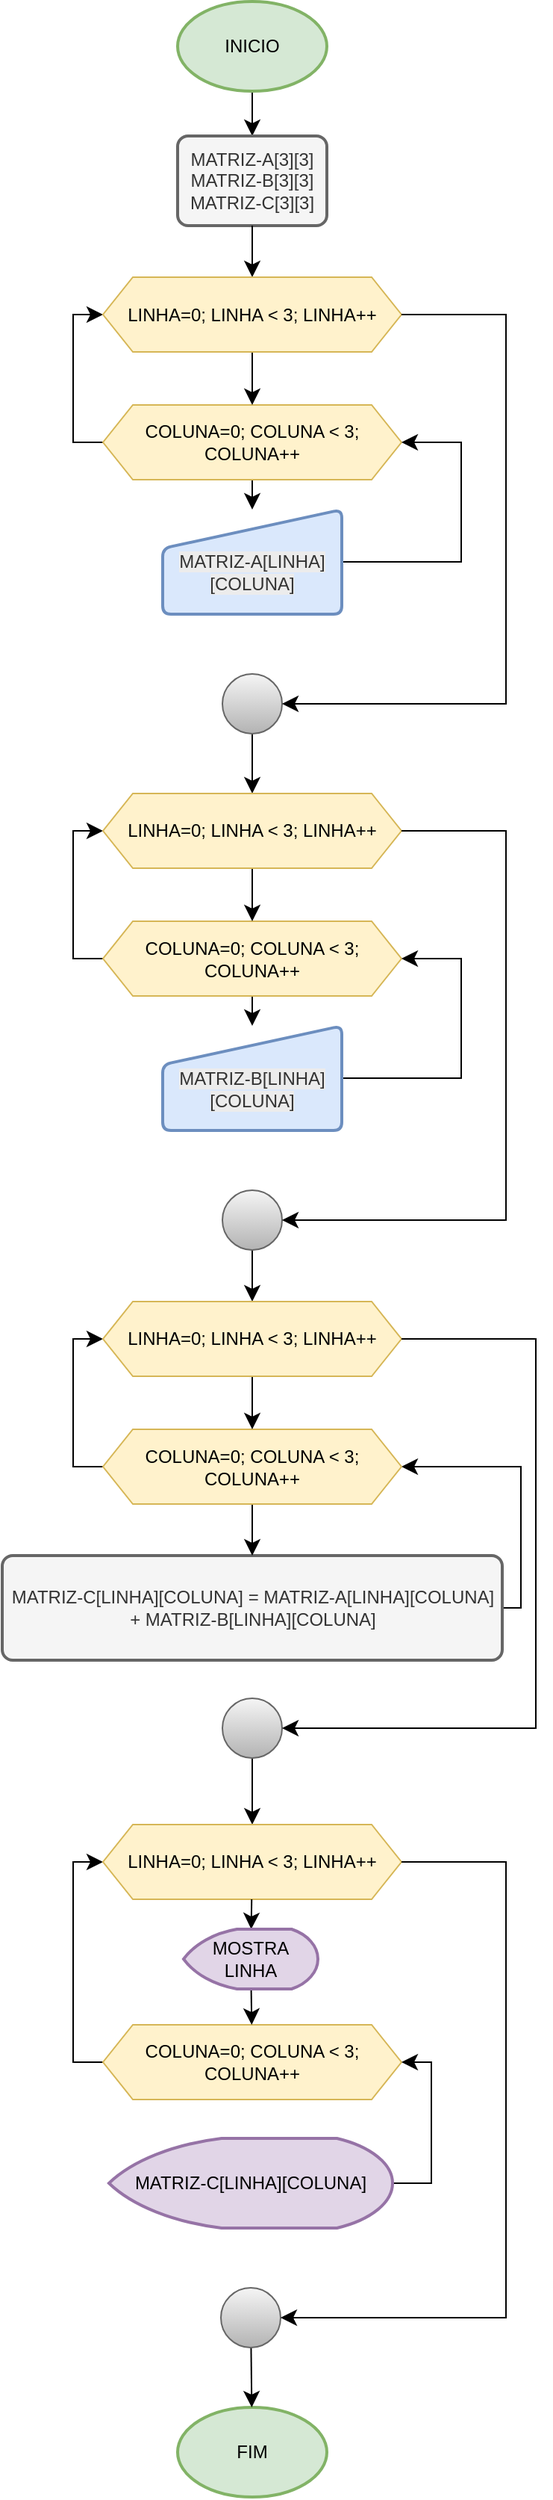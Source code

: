 <mxfile version="26.2.3">
  <diagram id="C5RBs43oDa-KdzZeNtuy" name="Page-1">
    <mxGraphModel dx="932" dy="1656" grid="1" gridSize="10" guides="1" tooltips="1" connect="1" arrows="1" fold="1" page="1" pageScale="1" pageWidth="827" pageHeight="1169" math="0" shadow="0">
      <root>
        <mxCell id="WIyWlLk6GJQsqaUBKTNV-0" />
        <mxCell id="WIyWlLk6GJQsqaUBKTNV-1" parent="WIyWlLk6GJQsqaUBKTNV-0" />
        <mxCell id="vBjpvhSva4mqs9_Zegs--6" value="" style="edgeStyle=none;curved=1;rounded=0;orthogonalLoop=1;jettySize=auto;html=1;fontSize=12;startSize=8;endSize=8;" edge="1" parent="WIyWlLk6GJQsqaUBKTNV-1" source="vBjpvhSva4mqs9_Zegs--0" target="vBjpvhSva4mqs9_Zegs--5">
          <mxGeometry relative="1" as="geometry" />
        </mxCell>
        <mxCell id="vBjpvhSva4mqs9_Zegs--0" value="INICIO" style="strokeWidth=2;html=1;shape=mxgraph.flowchart.start_1;whiteSpace=wrap;fillColor=#d5e8d4;strokeColor=#82b366;" vertex="1" parent="WIyWlLk6GJQsqaUBKTNV-1">
          <mxGeometry x="320" y="400" width="100" height="60" as="geometry" />
        </mxCell>
        <mxCell id="vBjpvhSva4mqs9_Zegs--1" value="FIM" style="strokeWidth=2;html=1;shape=mxgraph.flowchart.start_1;whiteSpace=wrap;fillColor=#d5e8d4;strokeColor=#82b366;" vertex="1" parent="WIyWlLk6GJQsqaUBKTNV-1">
          <mxGeometry x="320" y="2010" width="100" height="60" as="geometry" />
        </mxCell>
        <mxCell id="vBjpvhSva4mqs9_Zegs--12" style="edgeStyle=none;curved=1;rounded=0;orthogonalLoop=1;jettySize=auto;html=1;exitX=0.5;exitY=1;exitDx=0;exitDy=0;entryX=0.5;entryY=0;entryDx=0;entryDy=0;fontSize=12;startSize=8;endSize=8;" edge="1" parent="WIyWlLk6GJQsqaUBKTNV-1" source="vBjpvhSva4mqs9_Zegs--4" target="vBjpvhSva4mqs9_Zegs--11">
          <mxGeometry relative="1" as="geometry" />
        </mxCell>
        <mxCell id="vBjpvhSva4mqs9_Zegs--17" style="edgeStyle=orthogonalEdgeStyle;rounded=0;orthogonalLoop=1;jettySize=auto;html=1;exitX=0;exitY=0.5;exitDx=0;exitDy=0;entryX=0;entryY=0.5;entryDx=0;entryDy=0;fontSize=12;startSize=8;endSize=8;" edge="1" parent="WIyWlLk6GJQsqaUBKTNV-1" source="vBjpvhSva4mqs9_Zegs--4" target="vBjpvhSva4mqs9_Zegs--2">
          <mxGeometry relative="1" as="geometry" />
        </mxCell>
        <mxCell id="vBjpvhSva4mqs9_Zegs--4" value="COLUNA=0; COLUNA &amp;lt; 3; COLUNA++" style="shape=hexagon;perimeter=hexagonPerimeter2;whiteSpace=wrap;html=1;fixedSize=1;fillColor=#fff2cc;strokeColor=#d6b656;" vertex="1" parent="WIyWlLk6GJQsqaUBKTNV-1">
          <mxGeometry x="270" y="670" width="200" height="50" as="geometry" />
        </mxCell>
        <mxCell id="vBjpvhSva4mqs9_Zegs--7" value="" style="edgeStyle=none;curved=1;rounded=0;orthogonalLoop=1;jettySize=auto;html=1;fontSize=12;startSize=8;endSize=8;" edge="1" parent="WIyWlLk6GJQsqaUBKTNV-1" source="vBjpvhSva4mqs9_Zegs--2" target="vBjpvhSva4mqs9_Zegs--4">
          <mxGeometry relative="1" as="geometry" />
        </mxCell>
        <mxCell id="vBjpvhSva4mqs9_Zegs--5" value="MATRIZ-A[3][3]&lt;div&gt;MATRIZ-B[3][3]&lt;/div&gt;&lt;div&gt;MATRIZ-C[3][3]&lt;/div&gt;" style="rounded=1;whiteSpace=wrap;html=1;absoluteArcSize=1;arcSize=14;strokeWidth=2;fillColor=#f5f5f5;fontColor=#333333;strokeColor=#666666;" vertex="1" parent="WIyWlLk6GJQsqaUBKTNV-1">
          <mxGeometry x="320" y="490" width="100" height="60" as="geometry" />
        </mxCell>
        <mxCell id="vBjpvhSva4mqs9_Zegs--8" value="" style="edgeStyle=none;curved=1;rounded=0;orthogonalLoop=1;jettySize=auto;html=1;fontSize=12;startSize=8;endSize=8;" edge="1" parent="WIyWlLk6GJQsqaUBKTNV-1" source="vBjpvhSva4mqs9_Zegs--5" target="vBjpvhSva4mqs9_Zegs--2">
          <mxGeometry relative="1" as="geometry">
            <mxPoint x="370" y="550" as="sourcePoint" />
            <mxPoint x="370" y="670" as="targetPoint" />
          </mxGeometry>
        </mxCell>
        <mxCell id="vBjpvhSva4mqs9_Zegs--2" value="LINHA=0; LINHA &amp;lt; 3; LINHA++" style="shape=hexagon;perimeter=hexagonPerimeter2;whiteSpace=wrap;html=1;fixedSize=1;fillColor=#fff2cc;strokeColor=#d6b656;" vertex="1" parent="WIyWlLk6GJQsqaUBKTNV-1">
          <mxGeometry x="270" y="584.5" width="200" height="50" as="geometry" />
        </mxCell>
        <mxCell id="vBjpvhSva4mqs9_Zegs--39" style="edgeStyle=orthogonalEdgeStyle;rounded=0;orthogonalLoop=1;jettySize=auto;html=1;exitX=1;exitY=0.5;exitDx=0;exitDy=0;entryX=1;entryY=0.5;entryDx=0;entryDy=0;fontSize=12;startSize=8;endSize=8;" edge="1" parent="WIyWlLk6GJQsqaUBKTNV-1" source="vBjpvhSva4mqs9_Zegs--9" target="vBjpvhSva4mqs9_Zegs--30">
          <mxGeometry relative="1" as="geometry">
            <Array as="points">
              <mxPoint x="550" y="1475" />
              <mxPoint x="550" y="1380" />
            </Array>
          </mxGeometry>
        </mxCell>
        <mxCell id="vBjpvhSva4mqs9_Zegs--9" value="MATRIZ-C[LINHA][COLUNA] = MATRIZ-A[LINHA][COLUNA] + MATRIZ-B[LINHA][COLUNA]" style="rounded=1;whiteSpace=wrap;html=1;absoluteArcSize=1;arcSize=14;strokeWidth=2;fillColor=#f5f5f5;fontColor=#333333;strokeColor=#666666;" vertex="1" parent="WIyWlLk6GJQsqaUBKTNV-1">
          <mxGeometry x="202.5" y="1440" width="335" height="70" as="geometry" />
        </mxCell>
        <mxCell id="vBjpvhSva4mqs9_Zegs--16" style="edgeStyle=orthogonalEdgeStyle;rounded=0;orthogonalLoop=1;jettySize=auto;html=1;exitX=1;exitY=0.5;exitDx=0;exitDy=0;entryX=1;entryY=0.5;entryDx=0;entryDy=0;fontSize=12;startSize=8;endSize=8;" edge="1" parent="WIyWlLk6GJQsqaUBKTNV-1" source="vBjpvhSva4mqs9_Zegs--11" target="vBjpvhSva4mqs9_Zegs--4">
          <mxGeometry relative="1" as="geometry">
            <Array as="points">
              <mxPoint x="510" y="775" />
              <mxPoint x="510" y="695" />
            </Array>
          </mxGeometry>
        </mxCell>
        <mxCell id="vBjpvhSva4mqs9_Zegs--11" value="&lt;div&gt;&lt;span style=&quot;color: rgb(51, 51, 51); font-family: Helvetica; font-size: 12px; font-style: normal; font-variant-ligatures: normal; font-variant-caps: normal; font-weight: 400; letter-spacing: normal; orphans: 2; text-align: center; text-indent: 0px; text-transform: none; widows: 2; word-spacing: 0px; -webkit-text-stroke-width: 0px; white-space: normal; background-color: rgb(236, 236, 236); text-decoration-thickness: initial; text-decoration-style: initial; text-decoration-color: initial; float: none; display: inline !important;&quot;&gt;&lt;br&gt;&lt;/span&gt;&lt;/div&gt;&lt;span style=&quot;color: rgb(51, 51, 51); font-family: Helvetica; font-size: 12px; font-style: normal; font-variant-ligatures: normal; font-variant-caps: normal; font-weight: 400; letter-spacing: normal; orphans: 2; text-align: center; text-indent: 0px; text-transform: none; widows: 2; word-spacing: 0px; -webkit-text-stroke-width: 0px; white-space: normal; background-color: rgb(236, 236, 236); text-decoration-thickness: initial; text-decoration-style: initial; text-decoration-color: initial; float: none; display: inline !important;&quot;&gt;&lt;div&gt;&lt;span style=&quot;color: rgb(51, 51, 51); font-family: Helvetica; font-size: 12px; font-style: normal; font-variant-ligatures: normal; font-variant-caps: normal; font-weight: 400; letter-spacing: normal; orphans: 2; text-align: center; text-indent: 0px; text-transform: none; widows: 2; word-spacing: 0px; -webkit-text-stroke-width: 0px; white-space: normal; background-color: rgb(236, 236, 236); text-decoration-thickness: initial; text-decoration-style: initial; text-decoration-color: initial; float: none; display: inline !important;&quot;&gt;&lt;br&gt;&lt;/span&gt;&lt;/div&gt;MATRIZ-A[LINHA][COLUNA]&lt;/span&gt;&lt;div&gt;&lt;br/&gt;&lt;/div&gt;" style="html=1;strokeWidth=2;shape=manualInput;whiteSpace=wrap;rounded=1;size=26;arcSize=11;fillColor=#dae8fc;strokeColor=#6c8ebf;" vertex="1" parent="WIyWlLk6GJQsqaUBKTNV-1">
          <mxGeometry x="310" y="740" width="120" height="70" as="geometry" />
        </mxCell>
        <mxCell id="vBjpvhSva4mqs9_Zegs--27" style="edgeStyle=none;curved=1;rounded=0;orthogonalLoop=1;jettySize=auto;html=1;exitX=0.5;exitY=1;exitDx=0;exitDy=0;exitPerimeter=0;entryX=0.5;entryY=0;entryDx=0;entryDy=0;fontSize=12;startSize=8;endSize=8;" edge="1" parent="WIyWlLk6GJQsqaUBKTNV-1" source="vBjpvhSva4mqs9_Zegs--14" target="vBjpvhSva4mqs9_Zegs--22">
          <mxGeometry relative="1" as="geometry" />
        </mxCell>
        <mxCell id="vBjpvhSva4mqs9_Zegs--14" value="" style="verticalLabelPosition=bottom;verticalAlign=top;html=1;shape=mxgraph.flowchart.on-page_reference;fillColor=#f5f5f5;gradientColor=#b3b3b3;strokeColor=#666666;" vertex="1" parent="WIyWlLk6GJQsqaUBKTNV-1">
          <mxGeometry x="350" y="850" width="40" height="40" as="geometry" />
        </mxCell>
        <mxCell id="vBjpvhSva4mqs9_Zegs--15" style="edgeStyle=orthogonalEdgeStyle;rounded=0;orthogonalLoop=1;jettySize=auto;html=1;exitX=1;exitY=0.5;exitDx=0;exitDy=0;entryX=1;entryY=0.5;entryDx=0;entryDy=0;entryPerimeter=0;fontSize=12;startSize=8;endSize=8;" edge="1" parent="WIyWlLk6GJQsqaUBKTNV-1" source="vBjpvhSva4mqs9_Zegs--2" target="vBjpvhSva4mqs9_Zegs--14">
          <mxGeometry relative="1" as="geometry">
            <Array as="points">
              <mxPoint x="540" y="610" />
              <mxPoint x="540" y="870" />
            </Array>
          </mxGeometry>
        </mxCell>
        <mxCell id="vBjpvhSva4mqs9_Zegs--18" style="edgeStyle=none;curved=1;rounded=0;orthogonalLoop=1;jettySize=auto;html=1;exitX=0.5;exitY=1;exitDx=0;exitDy=0;entryX=0.5;entryY=0;entryDx=0;entryDy=0;fontSize=12;startSize=8;endSize=8;" edge="1" parent="WIyWlLk6GJQsqaUBKTNV-1" source="vBjpvhSva4mqs9_Zegs--20" target="vBjpvhSva4mqs9_Zegs--24">
          <mxGeometry relative="1" as="geometry" />
        </mxCell>
        <mxCell id="vBjpvhSva4mqs9_Zegs--19" style="edgeStyle=orthogonalEdgeStyle;rounded=0;orthogonalLoop=1;jettySize=auto;html=1;exitX=0;exitY=0.5;exitDx=0;exitDy=0;entryX=0;entryY=0.5;entryDx=0;entryDy=0;fontSize=12;startSize=8;endSize=8;" edge="1" parent="WIyWlLk6GJQsqaUBKTNV-1" source="vBjpvhSva4mqs9_Zegs--20" target="vBjpvhSva4mqs9_Zegs--22">
          <mxGeometry relative="1" as="geometry" />
        </mxCell>
        <mxCell id="vBjpvhSva4mqs9_Zegs--20" value="COLUNA=0; COLUNA &amp;lt; 3; COLUNA++" style="shape=hexagon;perimeter=hexagonPerimeter2;whiteSpace=wrap;html=1;fixedSize=1;fillColor=#fff2cc;strokeColor=#d6b656;" vertex="1" parent="WIyWlLk6GJQsqaUBKTNV-1">
          <mxGeometry x="270" y="1015.5" width="200" height="50" as="geometry" />
        </mxCell>
        <mxCell id="vBjpvhSva4mqs9_Zegs--21" value="" style="edgeStyle=none;curved=1;rounded=0;orthogonalLoop=1;jettySize=auto;html=1;fontSize=12;startSize=8;endSize=8;" edge="1" parent="WIyWlLk6GJQsqaUBKTNV-1" source="vBjpvhSva4mqs9_Zegs--22" target="vBjpvhSva4mqs9_Zegs--20">
          <mxGeometry relative="1" as="geometry" />
        </mxCell>
        <mxCell id="vBjpvhSva4mqs9_Zegs--22" value="LINHA=0; LINHA &amp;lt; 3; LINHA++" style="shape=hexagon;perimeter=hexagonPerimeter2;whiteSpace=wrap;html=1;fixedSize=1;fillColor=#fff2cc;strokeColor=#d6b656;" vertex="1" parent="WIyWlLk6GJQsqaUBKTNV-1">
          <mxGeometry x="270" y="930" width="200" height="50" as="geometry" />
        </mxCell>
        <mxCell id="vBjpvhSva4mqs9_Zegs--23" style="edgeStyle=orthogonalEdgeStyle;rounded=0;orthogonalLoop=1;jettySize=auto;html=1;exitX=1;exitY=0.5;exitDx=0;exitDy=0;entryX=1;entryY=0.5;entryDx=0;entryDy=0;fontSize=12;startSize=8;endSize=8;" edge="1" parent="WIyWlLk6GJQsqaUBKTNV-1" source="vBjpvhSva4mqs9_Zegs--24" target="vBjpvhSva4mqs9_Zegs--20">
          <mxGeometry relative="1" as="geometry">
            <Array as="points">
              <mxPoint x="510" y="1120.5" />
              <mxPoint x="510" y="1040.5" />
            </Array>
          </mxGeometry>
        </mxCell>
        <mxCell id="vBjpvhSva4mqs9_Zegs--24" value="&lt;div&gt;&lt;span style=&quot;color: rgb(51, 51, 51); font-family: Helvetica; font-size: 12px; font-style: normal; font-variant-ligatures: normal; font-variant-caps: normal; font-weight: 400; letter-spacing: normal; orphans: 2; text-align: center; text-indent: 0px; text-transform: none; widows: 2; word-spacing: 0px; -webkit-text-stroke-width: 0px; white-space: normal; background-color: rgb(236, 236, 236); text-decoration-thickness: initial; text-decoration-style: initial; text-decoration-color: initial; float: none; display: inline !important;&quot;&gt;&lt;br&gt;&lt;/span&gt;&lt;/div&gt;&lt;span style=&quot;color: rgb(51, 51, 51); font-family: Helvetica; font-size: 12px; font-style: normal; font-variant-ligatures: normal; font-variant-caps: normal; font-weight: 400; letter-spacing: normal; orphans: 2; text-align: center; text-indent: 0px; text-transform: none; widows: 2; word-spacing: 0px; -webkit-text-stroke-width: 0px; white-space: normal; background-color: rgb(236, 236, 236); text-decoration-thickness: initial; text-decoration-style: initial; text-decoration-color: initial; float: none; display: inline !important;&quot;&gt;&lt;div&gt;&lt;span style=&quot;color: rgb(51, 51, 51); font-family: Helvetica; font-size: 12px; font-style: normal; font-variant-ligatures: normal; font-variant-caps: normal; font-weight: 400; letter-spacing: normal; orphans: 2; text-align: center; text-indent: 0px; text-transform: none; widows: 2; word-spacing: 0px; -webkit-text-stroke-width: 0px; white-space: normal; background-color: rgb(236, 236, 236); text-decoration-thickness: initial; text-decoration-style: initial; text-decoration-color: initial; float: none; display: inline !important;&quot;&gt;&lt;br&gt;&lt;/span&gt;&lt;/div&gt;MATRIZ-B[LINHA][COLUNA]&lt;/span&gt;&lt;div&gt;&lt;br&gt;&lt;/div&gt;" style="html=1;strokeWidth=2;shape=manualInput;whiteSpace=wrap;rounded=1;size=26;arcSize=11;fillColor=#dae8fc;strokeColor=#6c8ebf;" vertex="1" parent="WIyWlLk6GJQsqaUBKTNV-1">
          <mxGeometry x="310" y="1085.5" width="120" height="70" as="geometry" />
        </mxCell>
        <mxCell id="vBjpvhSva4mqs9_Zegs--37" style="edgeStyle=none;curved=1;rounded=0;orthogonalLoop=1;jettySize=auto;html=1;exitX=0.5;exitY=1;exitDx=0;exitDy=0;exitPerimeter=0;entryX=0.5;entryY=0;entryDx=0;entryDy=0;fontSize=12;startSize=8;endSize=8;" edge="1" parent="WIyWlLk6GJQsqaUBKTNV-1" source="vBjpvhSva4mqs9_Zegs--25" target="vBjpvhSva4mqs9_Zegs--32">
          <mxGeometry relative="1" as="geometry" />
        </mxCell>
        <mxCell id="vBjpvhSva4mqs9_Zegs--25" value="" style="verticalLabelPosition=bottom;verticalAlign=top;html=1;shape=mxgraph.flowchart.on-page_reference;fillColor=#f5f5f5;gradientColor=#b3b3b3;strokeColor=#666666;" vertex="1" parent="WIyWlLk6GJQsqaUBKTNV-1">
          <mxGeometry x="350" y="1195.5" width="40" height="40" as="geometry" />
        </mxCell>
        <mxCell id="vBjpvhSva4mqs9_Zegs--26" style="edgeStyle=orthogonalEdgeStyle;rounded=0;orthogonalLoop=1;jettySize=auto;html=1;exitX=1;exitY=0.5;exitDx=0;exitDy=0;entryX=1;entryY=0.5;entryDx=0;entryDy=0;entryPerimeter=0;fontSize=12;startSize=8;endSize=8;" edge="1" parent="WIyWlLk6GJQsqaUBKTNV-1" source="vBjpvhSva4mqs9_Zegs--22" target="vBjpvhSva4mqs9_Zegs--25">
          <mxGeometry relative="1" as="geometry">
            <Array as="points">
              <mxPoint x="540" y="955.5" />
              <mxPoint x="540" y="1215.5" />
            </Array>
          </mxGeometry>
        </mxCell>
        <mxCell id="vBjpvhSva4mqs9_Zegs--29" style="edgeStyle=orthogonalEdgeStyle;rounded=0;orthogonalLoop=1;jettySize=auto;html=1;exitX=0;exitY=0.5;exitDx=0;exitDy=0;entryX=0;entryY=0.5;entryDx=0;entryDy=0;fontSize=12;startSize=8;endSize=8;" edge="1" parent="WIyWlLk6GJQsqaUBKTNV-1" source="vBjpvhSva4mqs9_Zegs--30" target="vBjpvhSva4mqs9_Zegs--32">
          <mxGeometry relative="1" as="geometry" />
        </mxCell>
        <mxCell id="vBjpvhSva4mqs9_Zegs--38" style="edgeStyle=none;curved=1;rounded=0;orthogonalLoop=1;jettySize=auto;html=1;exitX=0.5;exitY=1;exitDx=0;exitDy=0;entryX=0.5;entryY=0;entryDx=0;entryDy=0;fontSize=12;startSize=8;endSize=8;" edge="1" parent="WIyWlLk6GJQsqaUBKTNV-1" source="vBjpvhSva4mqs9_Zegs--30" target="vBjpvhSva4mqs9_Zegs--9">
          <mxGeometry relative="1" as="geometry" />
        </mxCell>
        <mxCell id="vBjpvhSva4mqs9_Zegs--30" value="COLUNA=0; COLUNA &amp;lt; 3; COLUNA++" style="shape=hexagon;perimeter=hexagonPerimeter2;whiteSpace=wrap;html=1;fixedSize=1;fillColor=#fff2cc;strokeColor=#d6b656;" vertex="1" parent="WIyWlLk6GJQsqaUBKTNV-1">
          <mxGeometry x="270" y="1355.5" width="200" height="50" as="geometry" />
        </mxCell>
        <mxCell id="vBjpvhSva4mqs9_Zegs--31" value="" style="edgeStyle=none;curved=1;rounded=0;orthogonalLoop=1;jettySize=auto;html=1;fontSize=12;startSize=8;endSize=8;" edge="1" parent="WIyWlLk6GJQsqaUBKTNV-1" source="vBjpvhSva4mqs9_Zegs--32" target="vBjpvhSva4mqs9_Zegs--30">
          <mxGeometry relative="1" as="geometry" />
        </mxCell>
        <mxCell id="vBjpvhSva4mqs9_Zegs--32" value="LINHA=0; LINHA &amp;lt; 3; LINHA++" style="shape=hexagon;perimeter=hexagonPerimeter2;whiteSpace=wrap;html=1;fixedSize=1;fillColor=#fff2cc;strokeColor=#d6b656;" vertex="1" parent="WIyWlLk6GJQsqaUBKTNV-1">
          <mxGeometry x="270" y="1270" width="200" height="50" as="geometry" />
        </mxCell>
        <mxCell id="vBjpvhSva4mqs9_Zegs--46" style="edgeStyle=none;curved=1;rounded=0;orthogonalLoop=1;jettySize=auto;html=1;exitX=0.5;exitY=1;exitDx=0;exitDy=0;exitPerimeter=0;entryX=0.5;entryY=0;entryDx=0;entryDy=0;fontSize=12;startSize=8;endSize=8;" edge="1" parent="WIyWlLk6GJQsqaUBKTNV-1" source="vBjpvhSva4mqs9_Zegs--35" target="vBjpvhSva4mqs9_Zegs--44">
          <mxGeometry relative="1" as="geometry" />
        </mxCell>
        <mxCell id="vBjpvhSva4mqs9_Zegs--35" value="" style="verticalLabelPosition=bottom;verticalAlign=top;html=1;shape=mxgraph.flowchart.on-page_reference;fillColor=#f5f5f5;gradientColor=#b3b3b3;strokeColor=#666666;" vertex="1" parent="WIyWlLk6GJQsqaUBKTNV-1">
          <mxGeometry x="350" y="1535.5" width="40" height="40" as="geometry" />
        </mxCell>
        <mxCell id="vBjpvhSva4mqs9_Zegs--36" style="edgeStyle=orthogonalEdgeStyle;rounded=0;orthogonalLoop=1;jettySize=auto;html=1;exitX=1;exitY=0.5;exitDx=0;exitDy=0;entryX=1;entryY=0.5;entryDx=0;entryDy=0;entryPerimeter=0;fontSize=12;startSize=8;endSize=8;" edge="1" parent="WIyWlLk6GJQsqaUBKTNV-1" source="vBjpvhSva4mqs9_Zegs--32" target="vBjpvhSva4mqs9_Zegs--35">
          <mxGeometry relative="1" as="geometry">
            <Array as="points">
              <mxPoint x="560" y="1295" />
              <mxPoint x="560" y="1556" />
            </Array>
          </mxGeometry>
        </mxCell>
        <mxCell id="vBjpvhSva4mqs9_Zegs--41" style="edgeStyle=orthogonalEdgeStyle;rounded=0;orthogonalLoop=1;jettySize=auto;html=1;exitX=0;exitY=0.5;exitDx=0;exitDy=0;entryX=0;entryY=0.5;entryDx=0;entryDy=0;fontSize=12;startSize=8;endSize=8;" edge="1" parent="WIyWlLk6GJQsqaUBKTNV-1" source="vBjpvhSva4mqs9_Zegs--42" target="vBjpvhSva4mqs9_Zegs--44">
          <mxGeometry relative="1" as="geometry" />
        </mxCell>
        <mxCell id="vBjpvhSva4mqs9_Zegs--42" value="COLUNA=0; COLUNA &amp;lt; 3; COLUNA++" style="shape=hexagon;perimeter=hexagonPerimeter2;whiteSpace=wrap;html=1;fixedSize=1;fillColor=#fff2cc;strokeColor=#d6b656;" vertex="1" parent="WIyWlLk6GJQsqaUBKTNV-1">
          <mxGeometry x="270" y="1754" width="200" height="50" as="geometry" />
        </mxCell>
        <mxCell id="vBjpvhSva4mqs9_Zegs--43" value="" style="edgeStyle=none;curved=1;rounded=0;orthogonalLoop=1;jettySize=auto;html=1;fontSize=12;startSize=8;endSize=8;" edge="1" parent="WIyWlLk6GJQsqaUBKTNV-1" source="vBjpvhSva4mqs9_Zegs--47" target="vBjpvhSva4mqs9_Zegs--42">
          <mxGeometry relative="1" as="geometry" />
        </mxCell>
        <mxCell id="vBjpvhSva4mqs9_Zegs--44" value="LINHA=0; LINHA &amp;lt; 3; LINHA++" style="shape=hexagon;perimeter=hexagonPerimeter2;whiteSpace=wrap;html=1;fixedSize=1;fillColor=#fff2cc;strokeColor=#d6b656;" vertex="1" parent="WIyWlLk6GJQsqaUBKTNV-1">
          <mxGeometry x="270" y="1620" width="200" height="50" as="geometry" />
        </mxCell>
        <mxCell id="vBjpvhSva4mqs9_Zegs--48" value="" style="edgeStyle=none;curved=1;rounded=0;orthogonalLoop=1;jettySize=auto;html=1;fontSize=12;startSize=8;endSize=8;" edge="1" parent="WIyWlLk6GJQsqaUBKTNV-1" source="vBjpvhSva4mqs9_Zegs--44" target="vBjpvhSva4mqs9_Zegs--47">
          <mxGeometry relative="1" as="geometry">
            <mxPoint x="370" y="1670" as="sourcePoint" />
            <mxPoint x="370" y="1754" as="targetPoint" />
          </mxGeometry>
        </mxCell>
        <mxCell id="vBjpvhSva4mqs9_Zegs--47" value="MOSTRA LINHA" style="strokeWidth=2;html=1;shape=mxgraph.flowchart.display;whiteSpace=wrap;fillColor=#e1d5e7;strokeColor=#9673a6;" vertex="1" parent="WIyWlLk6GJQsqaUBKTNV-1">
          <mxGeometry x="324" y="1690" width="90" height="40" as="geometry" />
        </mxCell>
        <mxCell id="vBjpvhSva4mqs9_Zegs--50" style="edgeStyle=orthogonalEdgeStyle;rounded=0;orthogonalLoop=1;jettySize=auto;html=1;exitX=1;exitY=0.5;exitDx=0;exitDy=0;exitPerimeter=0;entryX=1;entryY=0.5;entryDx=0;entryDy=0;fontSize=12;startSize=8;endSize=8;" edge="1" parent="WIyWlLk6GJQsqaUBKTNV-1" source="vBjpvhSva4mqs9_Zegs--49" target="vBjpvhSva4mqs9_Zegs--42">
          <mxGeometry relative="1" as="geometry" />
        </mxCell>
        <mxCell id="vBjpvhSva4mqs9_Zegs--49" value="MATRIZ-C[LINHA][COLUNA]" style="strokeWidth=2;html=1;shape=mxgraph.flowchart.display;whiteSpace=wrap;fillColor=#e1d5e7;strokeColor=#9673a6;" vertex="1" parent="WIyWlLk6GJQsqaUBKTNV-1">
          <mxGeometry x="274" y="1830" width="190" height="60" as="geometry" />
        </mxCell>
        <mxCell id="vBjpvhSva4mqs9_Zegs--53" value="" style="edgeStyle=none;curved=1;rounded=0;orthogonalLoop=1;jettySize=auto;html=1;fontSize=12;startSize=8;endSize=8;" edge="1" parent="WIyWlLk6GJQsqaUBKTNV-1" source="vBjpvhSva4mqs9_Zegs--51" target="vBjpvhSva4mqs9_Zegs--1">
          <mxGeometry relative="1" as="geometry" />
        </mxCell>
        <mxCell id="vBjpvhSva4mqs9_Zegs--51" value="" style="verticalLabelPosition=bottom;verticalAlign=top;html=1;shape=mxgraph.flowchart.on-page_reference;fillColor=#f5f5f5;gradientColor=#b3b3b3;strokeColor=#666666;" vertex="1" parent="WIyWlLk6GJQsqaUBKTNV-1">
          <mxGeometry x="349" y="1930" width="40" height="40" as="geometry" />
        </mxCell>
        <mxCell id="vBjpvhSva4mqs9_Zegs--52" style="edgeStyle=orthogonalEdgeStyle;rounded=0;orthogonalLoop=1;jettySize=auto;html=1;exitX=1;exitY=0.5;exitDx=0;exitDy=0;entryX=1;entryY=0.5;entryDx=0;entryDy=0;entryPerimeter=0;fontSize=12;startSize=8;endSize=8;" edge="1" parent="WIyWlLk6GJQsqaUBKTNV-1" source="vBjpvhSva4mqs9_Zegs--44" target="vBjpvhSva4mqs9_Zegs--51">
          <mxGeometry relative="1" as="geometry">
            <Array as="points">
              <mxPoint x="540" y="1645" />
              <mxPoint x="540" y="1950" />
            </Array>
          </mxGeometry>
        </mxCell>
      </root>
    </mxGraphModel>
  </diagram>
</mxfile>
